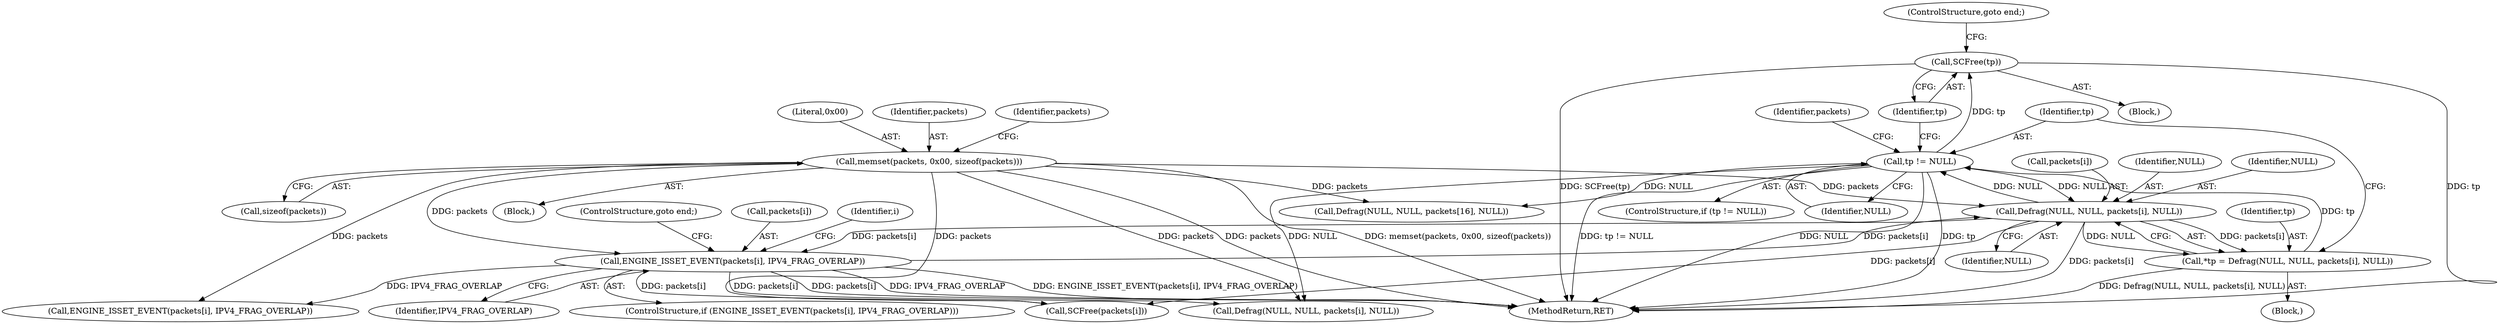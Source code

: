 digraph "0_suricata_4a04f814b15762eb446a5ead4d69d021512df6f8_1@pointer" {
"1000391" [label="(Call,SCFree(tp))"];
"1000387" [label="(Call,tp != NULL)"];
"1000377" [label="(Call,*tp = Defrag(NULL, NULL, packets[i], NULL))"];
"1000379" [label="(Call,Defrag(NULL, NULL, packets[i], NULL))"];
"1000395" [label="(Call,ENGINE_ISSET_EVENT(packets[i], IPV4_FRAG_OVERLAP))"];
"1000139" [label="(Call,memset(packets, 0x00, sizeof(packets)))"];
"1000394" [label="(ControlStructure,if (ENGINE_ISSET_EVENT(packets[i], IPV4_FRAG_OVERLAP)))"];
"1000392" [label="(Identifier,tp)"];
"1000377" [label="(Call,*tp = Defrag(NULL, NULL, packets[i], NULL))"];
"1000382" [label="(Call,packets[i])"];
"1000397" [label="(Identifier,packets)"];
"1000416" [label="(Call,Defrag(NULL, NULL, packets[i], NULL))"];
"1000387" [label="(Call,tp != NULL)"];
"1000401" [label="(ControlStructure,goto end;)"];
"1000146" [label="(Identifier,packets)"];
"1000388" [label="(Identifier,tp)"];
"1000522" [label="(MethodReturn,RET)"];
"1000381" [label="(Identifier,NULL)"];
"1000379" [label="(Call,Defrag(NULL, NULL, packets[i], NULL))"];
"1000448" [label="(Call,Defrag(NULL, NULL, packets[16], NULL))"];
"1000142" [label="(Call,sizeof(packets))"];
"1000515" [label="(Call,SCFree(packets[i]))"];
"1000141" [label="(Literal,0x00)"];
"1000380" [label="(Identifier,NULL)"];
"1000386" [label="(ControlStructure,if (tp != NULL))"];
"1000378" [label="(Identifier,tp)"];
"1000140" [label="(Identifier,packets)"];
"1000432" [label="(Call,ENGINE_ISSET_EVENT(packets[i], IPV4_FRAG_OVERLAP))"];
"1000375" [label="(Block,)"];
"1000399" [label="(Identifier,IPV4_FRAG_OVERLAP)"];
"1000390" [label="(Block,)"];
"1000396" [label="(Call,packets[i])"];
"1000393" [label="(ControlStructure,goto end;)"];
"1000385" [label="(Identifier,NULL)"];
"1000139" [label="(Call,memset(packets, 0x00, sizeof(packets)))"];
"1000389" [label="(Identifier,NULL)"];
"1000127" [label="(Block,)"];
"1000391" [label="(Call,SCFree(tp))"];
"1000374" [label="(Identifier,i)"];
"1000395" [label="(Call,ENGINE_ISSET_EVENT(packets[i], IPV4_FRAG_OVERLAP))"];
"1000391" -> "1000390"  [label="AST: "];
"1000391" -> "1000392"  [label="CFG: "];
"1000392" -> "1000391"  [label="AST: "];
"1000393" -> "1000391"  [label="CFG: "];
"1000391" -> "1000522"  [label="DDG: tp"];
"1000391" -> "1000522"  [label="DDG: SCFree(tp)"];
"1000387" -> "1000391"  [label="DDG: tp"];
"1000387" -> "1000386"  [label="AST: "];
"1000387" -> "1000389"  [label="CFG: "];
"1000388" -> "1000387"  [label="AST: "];
"1000389" -> "1000387"  [label="AST: "];
"1000392" -> "1000387"  [label="CFG: "];
"1000397" -> "1000387"  [label="CFG: "];
"1000387" -> "1000522"  [label="DDG: NULL"];
"1000387" -> "1000522"  [label="DDG: tp"];
"1000387" -> "1000522"  [label="DDG: tp != NULL"];
"1000387" -> "1000379"  [label="DDG: NULL"];
"1000377" -> "1000387"  [label="DDG: tp"];
"1000379" -> "1000387"  [label="DDG: NULL"];
"1000387" -> "1000416"  [label="DDG: NULL"];
"1000387" -> "1000448"  [label="DDG: NULL"];
"1000377" -> "1000375"  [label="AST: "];
"1000377" -> "1000379"  [label="CFG: "];
"1000378" -> "1000377"  [label="AST: "];
"1000379" -> "1000377"  [label="AST: "];
"1000388" -> "1000377"  [label="CFG: "];
"1000377" -> "1000522"  [label="DDG: Defrag(NULL, NULL, packets[i], NULL)"];
"1000379" -> "1000377"  [label="DDG: NULL"];
"1000379" -> "1000377"  [label="DDG: packets[i]"];
"1000379" -> "1000385"  [label="CFG: "];
"1000380" -> "1000379"  [label="AST: "];
"1000381" -> "1000379"  [label="AST: "];
"1000382" -> "1000379"  [label="AST: "];
"1000385" -> "1000379"  [label="AST: "];
"1000379" -> "1000522"  [label="DDG: packets[i]"];
"1000395" -> "1000379"  [label="DDG: packets[i]"];
"1000139" -> "1000379"  [label="DDG: packets"];
"1000379" -> "1000395"  [label="DDG: packets[i]"];
"1000379" -> "1000515"  [label="DDG: packets[i]"];
"1000395" -> "1000394"  [label="AST: "];
"1000395" -> "1000399"  [label="CFG: "];
"1000396" -> "1000395"  [label="AST: "];
"1000399" -> "1000395"  [label="AST: "];
"1000401" -> "1000395"  [label="CFG: "];
"1000374" -> "1000395"  [label="CFG: "];
"1000395" -> "1000522"  [label="DDG: packets[i]"];
"1000395" -> "1000522"  [label="DDG: IPV4_FRAG_OVERLAP"];
"1000395" -> "1000522"  [label="DDG: ENGINE_ISSET_EVENT(packets[i], IPV4_FRAG_OVERLAP)"];
"1000139" -> "1000395"  [label="DDG: packets"];
"1000395" -> "1000416"  [label="DDG: packets[i]"];
"1000395" -> "1000432"  [label="DDG: IPV4_FRAG_OVERLAP"];
"1000395" -> "1000515"  [label="DDG: packets[i]"];
"1000139" -> "1000127"  [label="AST: "];
"1000139" -> "1000142"  [label="CFG: "];
"1000140" -> "1000139"  [label="AST: "];
"1000141" -> "1000139"  [label="AST: "];
"1000142" -> "1000139"  [label="AST: "];
"1000146" -> "1000139"  [label="CFG: "];
"1000139" -> "1000522"  [label="DDG: memset(packets, 0x00, sizeof(packets))"];
"1000139" -> "1000522"  [label="DDG: packets"];
"1000139" -> "1000416"  [label="DDG: packets"];
"1000139" -> "1000432"  [label="DDG: packets"];
"1000139" -> "1000448"  [label="DDG: packets"];
"1000139" -> "1000515"  [label="DDG: packets"];
}

